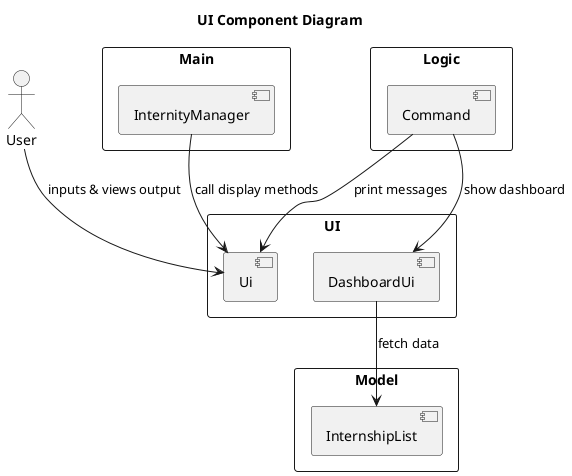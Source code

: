 @startuml
title UI Component Diagram

actor User

rectangle "Main" {
    [InternityManager]
}

rectangle "Logic" {
    [Command]
}

rectangle "Model" {
    [InternshipList]
}

rectangle "UI" {
    [Ui]
    [DashboardUi]
}

User --> [Ui] : inputs & views output
[InternityManager] --> [Ui] : call display methods
[Command] --> [Ui] : print messages
[Command] --> [DashboardUi] : show dashboard
[DashboardUi] --> [InternshipList] : fetch data

@enduml